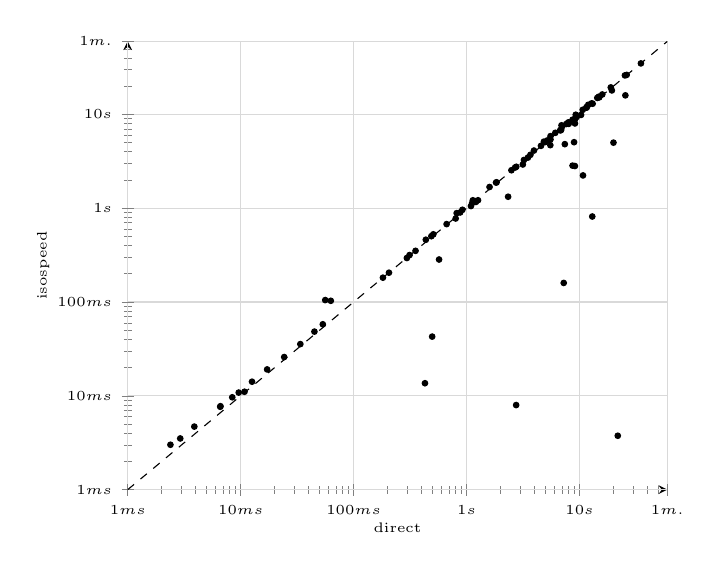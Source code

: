 \begin{tikzpicture}
\begin{axis}[
	font = \tiny,
	axis lines = left,
	axis lines = left,
	grid = major,
	grid style = {draw=gray!30},
	xmode = log,
	ymode = log,
	ymin = 1,
	ymax = 60000,
	xmin = 1,
	xmax = 60000,
	xlabel = {direct},
	ylabel = {isospeed},
	label shift = {-6pt},
	% log ticks with fixed point,
	xtick = {0.1, 1, 10, 100, 1000, 10000, 100000, 1000000, 10000000},
	ytick = {0.1, 1, 10, 100, 1000, 10000, 100000, 1000000, 10000000},
	xticklabels = \empty,
	yticklabels = \empty,
	extra x ticks = {0.1, 1, 10, 100, 1000, 10000, 60000, 600000, 1800000, 3600000},
	extra x tick labels = {$100 {\mu}s$, $1 ms$, $10 ms$, $100 ms$, $1 s$, $10 s$, $1 m.$, $10 m.$, $30 m.$, $1 h$},
	extra y ticks = {0.1, 1, 10, 100, 1000, 10000, 60000, 600000, 1800000, 3600000},
	extra y tick labels = {$100 {\mu}s$, $1 ms$, $10 ms$, $100 ms$, $1 s$, $10 s$, $1 m.$, $10 m.$, $30 m.$, $1 h$},
]
	\addplot [only marks, mark size=1pt] coordinates {
		(6852.430, 6778.405)
		(14376.804, 14980.023)
		(10691.389, 11185.241)
		(25503.047, 15942.529)
		(1599.351, 1682.061)
		(8028.598, 7920.676)
		(24.294, 25.899)
		(10330.612, 9866.509)
		(488.199, 502.916)
		(8959.259, 5051.944)
		(11960.407, 12648.463)
		(56.090, 104.861)
		(35006.077, 34936.071)
		(5185.400, 5267.146)
		(7257.155, 159.753)
		(21843.171, 3.756)
		(1847.382, 1887.322)
		(12987.899, 815.476)
		(13088.334, 12991.006)
		(4940.268, 5054.515)
		(3680.608, 3707.312)
		(9243.094, 9129.758)
		(801.797, 776.339)
		(25266.357, 26023.250)
		(508.258, 526.894)
		(4840.968, 5120.640)
		(7644.854, 7895.462)
		(1825.057, 1875.172)
		(919.245, 961.209)
		(2750.664, 7.977)
		(15927.582, 16294.026)
		(1210.633, 1165.695)
		(9270.444, 9904.939)
		(20007.622, 4995.070)
		(9111.708, 2814.978)
		(428.567, 13.630)
		(7971.255, 8180.973)
		(8684.677, 8768.379)
		(436.357, 461.260)
		(3497.990, 3460.780)
		(6745.294, 6762.104)
		(5542.877, 5862.494)
		(296.393, 294.273)
		(18942.462, 19382.137)
		(4562.093, 4616.893)
		(8686.928, 2842.289)
		(26173.790, 26347.242)
		(878.163, 900.658)
		(5538.878, 5405.913)
		(5519.698, 4697.686)
		(496.328, 42.792)
		(11589.606, 11799.813)
		(6932.827, 7642.890)
		(7993.947, 8200.323)
		(7054.019, 7500.515)
		(3223.538, 3263.681)
		(12.612, 14.150)
		(2692.744, 2713.378)
		(6110.547, 6359.648)
		(313.207, 316.683)
		(17.163, 19.126)
		(666.431, 676.674)
		(3.892, 4.701)
		(6882.794, 6905.014)
		(2.390, 3.012)
		(11537.348, 11965.962)
		(9466.373, 9430.920)
		(2757.876, 2763.172)
		(62.881, 103.011)
		(2497.131, 2536.724)
		(33.777, 35.609)
		(9118.117, 8895.970)
		(1121.506, 1135.272)
		(8.430, 9.650)
		(181.936, 181.733)
		(1094.707, 1053.718)
		(53.403, 57.910)
		(44.997, 48.375)
		(7420.981, 4813.087)
		(2.919, 3.515)
		(14960.447, 15171.925)
		(9.620, 10.832)
		(571.416, 283.763)
		(1264.297, 1215.397)
		(14810.110, 15419.682)
		(10.826, 11.062)
		(1137.317, 1214.141)
		(205.781, 205.364)
		(19364.489, 17992.378)
		(353.700, 351.195)
		(817.935, 885.363)
		(9121.674, 8005.041)
		(6.631, 7.757)
		(1187.304, 1187.403)
		(3955.964, 4113.760)
		(6.595, 7.652)
		(2334.885, 1325.142)
		(3151.591, 2921.862)
		(12808.519, 13097.669)
		(10750.775, 2235.524)
	};
	\addplot+ [mark=none, black, dashed, domain=1:60000] {x};
\end{axis}
\end{tikzpicture}
